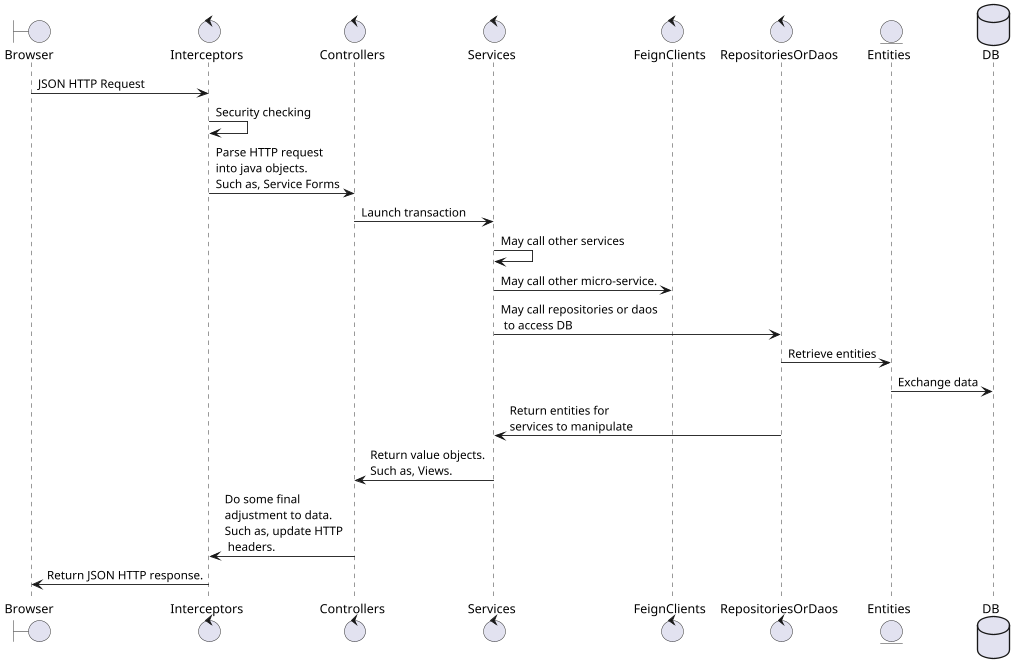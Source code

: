 @startuml

scale max 1024 width

boundary Browser
control Interceptors
control Controllers
control Services
control FeignClients
control RepositoriesOrDaos
entity Entities
database DB

Browser -> Interceptors : JSON HTTP Request
Interceptors -> Interceptors : Security checking
Interceptors -> Controllers : Parse HTTP request \ninto java objects. \nSuch as, Service Forms
Controllers -> Services : Launch transaction
Services -> Services : May call other services
Services -> FeignClients: May call other micro-service.
Services -> RepositoriesOrDaos : May call repositories or daos\n to access DB
RepositoriesOrDaos -> Entities : Retrieve entities
Entities -> DB : Exchange data
RepositoriesOrDaos -> Services : Return entities for \nservices to manipulate
Services -> Controllers : Return value objects. \nSuch as, Views.
Controllers -> Interceptors : Do some final \nadjustment to data. \nSuch as, update HTTP\n headers.
Interceptors -> Browser: Return JSON HTTP response.

@enduml